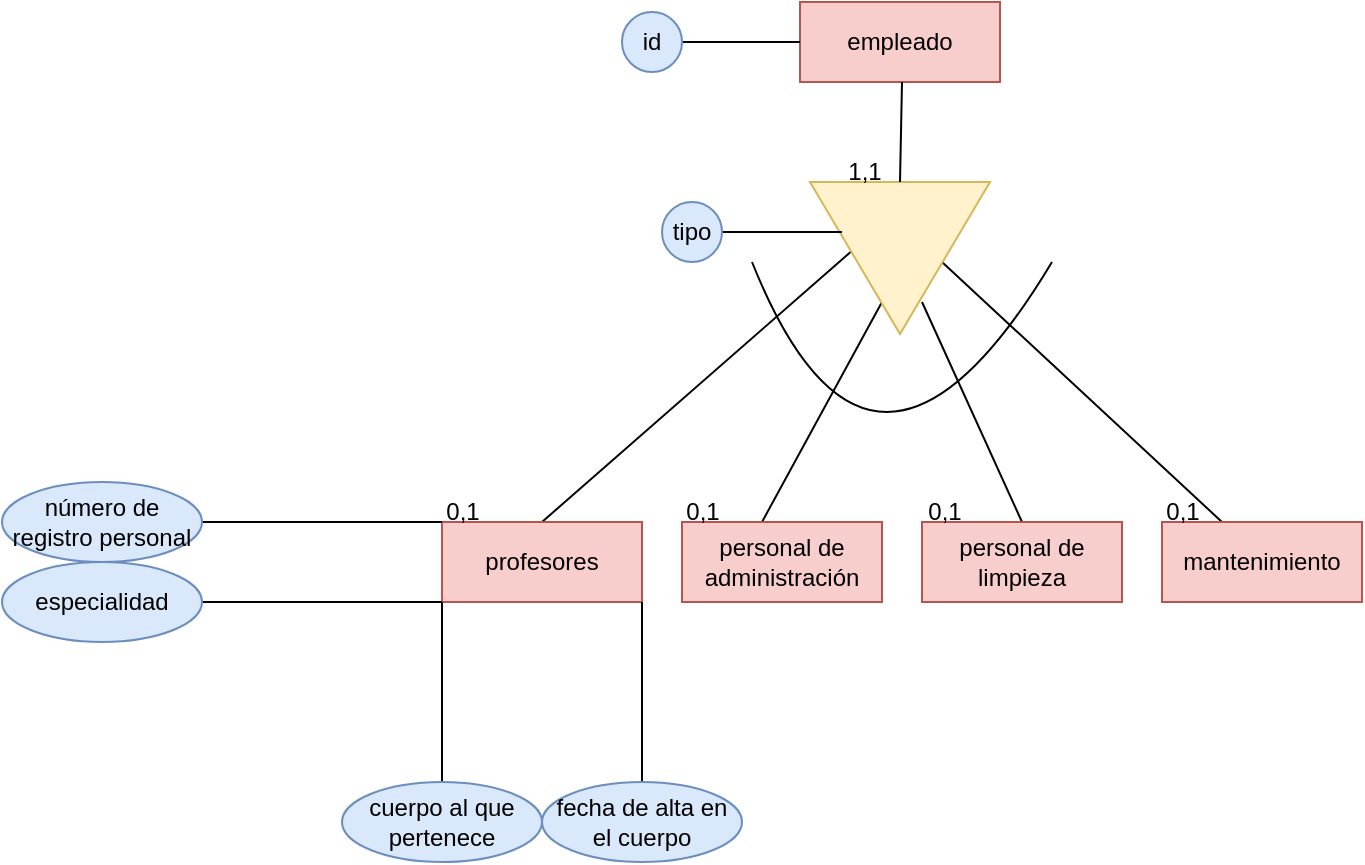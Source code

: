 <mxfile version="22.0.4" type="github">
  <diagram name="Página-1" id="v9ILRRmJlrWEjdviFsFP">
    <mxGraphModel dx="2261" dy="795" grid="1" gridSize="10" guides="1" tooltips="1" connect="1" arrows="1" fold="1" page="1" pageScale="1" pageWidth="827" pageHeight="1169" math="0" shadow="0">
      <root>
        <mxCell id="0" />
        <mxCell id="1" parent="0" />
        <mxCell id="d2LNkHmPvbgmCr2ZpV19-2" value="" style="endArrow=none;html=1;rounded=0;" edge="1" parent="1">
          <mxGeometry width="50" height="50" relative="1" as="geometry">
            <mxPoint x="200" y="400" as="sourcePoint" />
            <mxPoint x="360" y="260" as="targetPoint" />
          </mxGeometry>
        </mxCell>
        <mxCell id="d2LNkHmPvbgmCr2ZpV19-3" value="" style="endArrow=none;html=1;rounded=0;" edge="1" parent="1">
          <mxGeometry width="50" height="50" relative="1" as="geometry">
            <mxPoint x="310" y="400" as="sourcePoint" />
            <mxPoint x="370" y="290" as="targetPoint" />
          </mxGeometry>
        </mxCell>
        <mxCell id="d2LNkHmPvbgmCr2ZpV19-4" value="" style="endArrow=none;html=1;rounded=0;" edge="1" parent="1">
          <mxGeometry width="50" height="50" relative="1" as="geometry">
            <mxPoint x="540" y="400" as="sourcePoint" />
            <mxPoint x="400" y="270" as="targetPoint" />
          </mxGeometry>
        </mxCell>
        <mxCell id="d2LNkHmPvbgmCr2ZpV19-5" value="" style="endArrow=none;html=1;rounded=0;" edge="1" parent="1">
          <mxGeometry width="50" height="50" relative="1" as="geometry">
            <mxPoint x="440" y="400" as="sourcePoint" />
            <mxPoint x="390" y="290" as="targetPoint" />
          </mxGeometry>
        </mxCell>
        <mxCell id="d2LNkHmPvbgmCr2ZpV19-6" value="" style="triangle;whiteSpace=wrap;html=1;rotation=90;fillColor=#fff2cc;strokeColor=#d6b656;" vertex="1" parent="1">
          <mxGeometry x="341" y="223" width="76" height="90" as="geometry" />
        </mxCell>
        <mxCell id="d2LNkHmPvbgmCr2ZpV19-9" value="profesores" style="whiteSpace=wrap;html=1;align=center;fillColor=#f8cecc;strokeColor=#b85450;" vertex="1" parent="1">
          <mxGeometry x="150" y="400" width="100" height="40" as="geometry" />
        </mxCell>
        <mxCell id="d2LNkHmPvbgmCr2ZpV19-10" value="personal de administración" style="whiteSpace=wrap;html=1;align=center;fillColor=#f8cecc;strokeColor=#b85450;" vertex="1" parent="1">
          <mxGeometry x="270" y="400" width="100" height="40" as="geometry" />
        </mxCell>
        <mxCell id="d2LNkHmPvbgmCr2ZpV19-11" value="personal de limpieza" style="whiteSpace=wrap;html=1;align=center;fillColor=#f8cecc;strokeColor=#b85450;" vertex="1" parent="1">
          <mxGeometry x="390" y="400" width="100" height="40" as="geometry" />
        </mxCell>
        <mxCell id="d2LNkHmPvbgmCr2ZpV19-12" value="mantenimiento" style="whiteSpace=wrap;html=1;align=center;fillColor=#f8cecc;strokeColor=#b85450;" vertex="1" parent="1">
          <mxGeometry x="510" y="400" width="100" height="40" as="geometry" />
        </mxCell>
        <mxCell id="d2LNkHmPvbgmCr2ZpV19-13" value="" style="endArrow=none;html=1;rounded=0;exitX=1;exitY=0.5;exitDx=0;exitDy=0;" edge="1" parent="1" source="d2LNkHmPvbgmCr2ZpV19-17">
          <mxGeometry width="50" height="50" relative="1" as="geometry">
            <mxPoint x="80" y="350" as="sourcePoint" />
            <mxPoint x="150" y="400" as="targetPoint" />
          </mxGeometry>
        </mxCell>
        <mxCell id="d2LNkHmPvbgmCr2ZpV19-14" value="" style="endArrow=none;html=1;rounded=0;exitX=0.5;exitY=0;exitDx=0;exitDy=0;exitPerimeter=0;entryX=1;entryY=1;entryDx=0;entryDy=0;" edge="1" parent="1" source="d2LNkHmPvbgmCr2ZpV19-20" target="d2LNkHmPvbgmCr2ZpV19-9">
          <mxGeometry width="50" height="50" relative="1" as="geometry">
            <mxPoint x="210" y="520" as="sourcePoint" />
            <mxPoint x="220" y="440" as="targetPoint" />
          </mxGeometry>
        </mxCell>
        <mxCell id="d2LNkHmPvbgmCr2ZpV19-15" value="" style="endArrow=none;html=1;rounded=0;" edge="1" parent="1">
          <mxGeometry width="50" height="50" relative="1" as="geometry">
            <mxPoint x="20" y="440" as="sourcePoint" />
            <mxPoint x="150" y="440" as="targetPoint" />
          </mxGeometry>
        </mxCell>
        <mxCell id="d2LNkHmPvbgmCr2ZpV19-16" value="" style="endArrow=none;html=1;rounded=0;exitX=0.5;exitY=0;exitDx=0;exitDy=0;entryX=0;entryY=1;entryDx=0;entryDy=0;" edge="1" parent="1" source="d2LNkHmPvbgmCr2ZpV19-19" target="d2LNkHmPvbgmCr2ZpV19-9">
          <mxGeometry width="50" height="50" relative="1" as="geometry">
            <mxPoint x="30" y="450" as="sourcePoint" />
            <mxPoint x="150" y="440" as="targetPoint" />
          </mxGeometry>
        </mxCell>
        <mxCell id="d2LNkHmPvbgmCr2ZpV19-17" value="número de registro personal" style="ellipse;whiteSpace=wrap;html=1;align=center;fillColor=#dae8fc;strokeColor=#6c8ebf;" vertex="1" parent="1">
          <mxGeometry x="-70" y="380" width="100" height="40" as="geometry" />
        </mxCell>
        <mxCell id="d2LNkHmPvbgmCr2ZpV19-18" value="especialidad" style="ellipse;whiteSpace=wrap;html=1;align=center;fillColor=#dae8fc;strokeColor=#6c8ebf;" vertex="1" parent="1">
          <mxGeometry x="-70" y="420" width="100" height="40" as="geometry" />
        </mxCell>
        <mxCell id="d2LNkHmPvbgmCr2ZpV19-19" value="cuerpo al que pertenece" style="ellipse;whiteSpace=wrap;html=1;align=center;fillColor=#dae8fc;strokeColor=#6c8ebf;" vertex="1" parent="1">
          <mxGeometry x="100" y="530" width="100" height="40" as="geometry" />
        </mxCell>
        <mxCell id="d2LNkHmPvbgmCr2ZpV19-20" value="fecha de alta en el cuerpo" style="ellipse;whiteSpace=wrap;html=1;align=center;fillColor=#dae8fc;strokeColor=#6c8ebf;" vertex="1" parent="1">
          <mxGeometry x="200" y="530" width="100" height="40" as="geometry" />
        </mxCell>
        <mxCell id="d2LNkHmPvbgmCr2ZpV19-22" value="" style="endArrow=none;startArrow=none;html=1;curved=1;endFill=0;startFill=0;" edge="1" parent="1">
          <mxGeometry width="50" height="50" relative="1" as="geometry">
            <mxPoint x="305" y="270" as="sourcePoint" />
            <mxPoint x="455" y="270" as="targetPoint" />
            <Array as="points">
              <mxPoint x="365" y="420" />
            </Array>
          </mxGeometry>
        </mxCell>
        <mxCell id="d2LNkHmPvbgmCr2ZpV19-23" value="" style="line;strokeWidth=1;rotatable=0;dashed=0;labelPosition=right;align=left;verticalAlign=middle;spacingTop=0;spacingLeft=6;points=[];portConstraint=eastwest;" vertex="1" parent="1">
          <mxGeometry x="290" y="250" width="60" height="10" as="geometry" />
        </mxCell>
        <mxCell id="d2LNkHmPvbgmCr2ZpV19-24" value="tipo" style="ellipse;whiteSpace=wrap;html=1;aspect=fixed;fillColor=#dae8fc;strokeColor=#6c8ebf;" vertex="1" parent="1">
          <mxGeometry x="260" y="240" width="30" height="30" as="geometry" />
        </mxCell>
        <mxCell id="d2LNkHmPvbgmCr2ZpV19-1" value="empleado" style="whiteSpace=wrap;html=1;align=center;fillColor=#f8cecc;strokeColor=#b85450;" vertex="1" parent="1">
          <mxGeometry x="329" y="140" width="100" height="40" as="geometry" />
        </mxCell>
        <mxCell id="d2LNkHmPvbgmCr2ZpV19-26" value="" style="endArrow=none;html=1;rounded=0;exitX=0;exitY=0.5;exitDx=0;exitDy=0;" edge="1" parent="1" source="d2LNkHmPvbgmCr2ZpV19-6">
          <mxGeometry width="50" height="50" relative="1" as="geometry">
            <mxPoint x="330" y="230" as="sourcePoint" />
            <mxPoint x="380" y="180" as="targetPoint" />
          </mxGeometry>
        </mxCell>
        <mxCell id="d2LNkHmPvbgmCr2ZpV19-28" value="" style="endArrow=none;html=1;rounded=0;" edge="1" parent="1">
          <mxGeometry width="50" height="50" relative="1" as="geometry">
            <mxPoint x="329" y="160" as="sourcePoint" />
            <mxPoint x="270" y="160" as="targetPoint" />
          </mxGeometry>
        </mxCell>
        <mxCell id="d2LNkHmPvbgmCr2ZpV19-30" value="id" style="ellipse;whiteSpace=wrap;html=1;aspect=fixed;fillColor=#dae8fc;strokeColor=#6c8ebf;" vertex="1" parent="1">
          <mxGeometry x="240" y="145" width="30" height="30" as="geometry" />
        </mxCell>
        <mxCell id="d2LNkHmPvbgmCr2ZpV19-31" value="0,1" style="text;html=1;align=center;verticalAlign=middle;resizable=0;points=[];autosize=1;strokeColor=none;fillColor=none;" vertex="1" parent="1">
          <mxGeometry x="140" y="380" width="40" height="30" as="geometry" />
        </mxCell>
        <mxCell id="d2LNkHmPvbgmCr2ZpV19-32" value="1,1" style="text;html=1;align=center;verticalAlign=middle;resizable=0;points=[];autosize=1;strokeColor=none;fillColor=none;" vertex="1" parent="1">
          <mxGeometry x="341" y="210" width="40" height="30" as="geometry" />
        </mxCell>
        <mxCell id="d2LNkHmPvbgmCr2ZpV19-33" value="0,1" style="text;html=1;align=center;verticalAlign=middle;resizable=0;points=[];autosize=1;strokeColor=none;fillColor=none;" vertex="1" parent="1">
          <mxGeometry x="381" y="380" width="40" height="30" as="geometry" />
        </mxCell>
        <mxCell id="d2LNkHmPvbgmCr2ZpV19-34" value="0,1" style="text;html=1;align=center;verticalAlign=middle;resizable=0;points=[];autosize=1;strokeColor=none;fillColor=none;" vertex="1" parent="1">
          <mxGeometry x="260" y="380" width="40" height="30" as="geometry" />
        </mxCell>
        <mxCell id="d2LNkHmPvbgmCr2ZpV19-35" value="0,1" style="text;html=1;align=center;verticalAlign=middle;resizable=0;points=[];autosize=1;strokeColor=none;fillColor=none;" vertex="1" parent="1">
          <mxGeometry x="500" y="380" width="40" height="30" as="geometry" />
        </mxCell>
      </root>
    </mxGraphModel>
  </diagram>
</mxfile>
